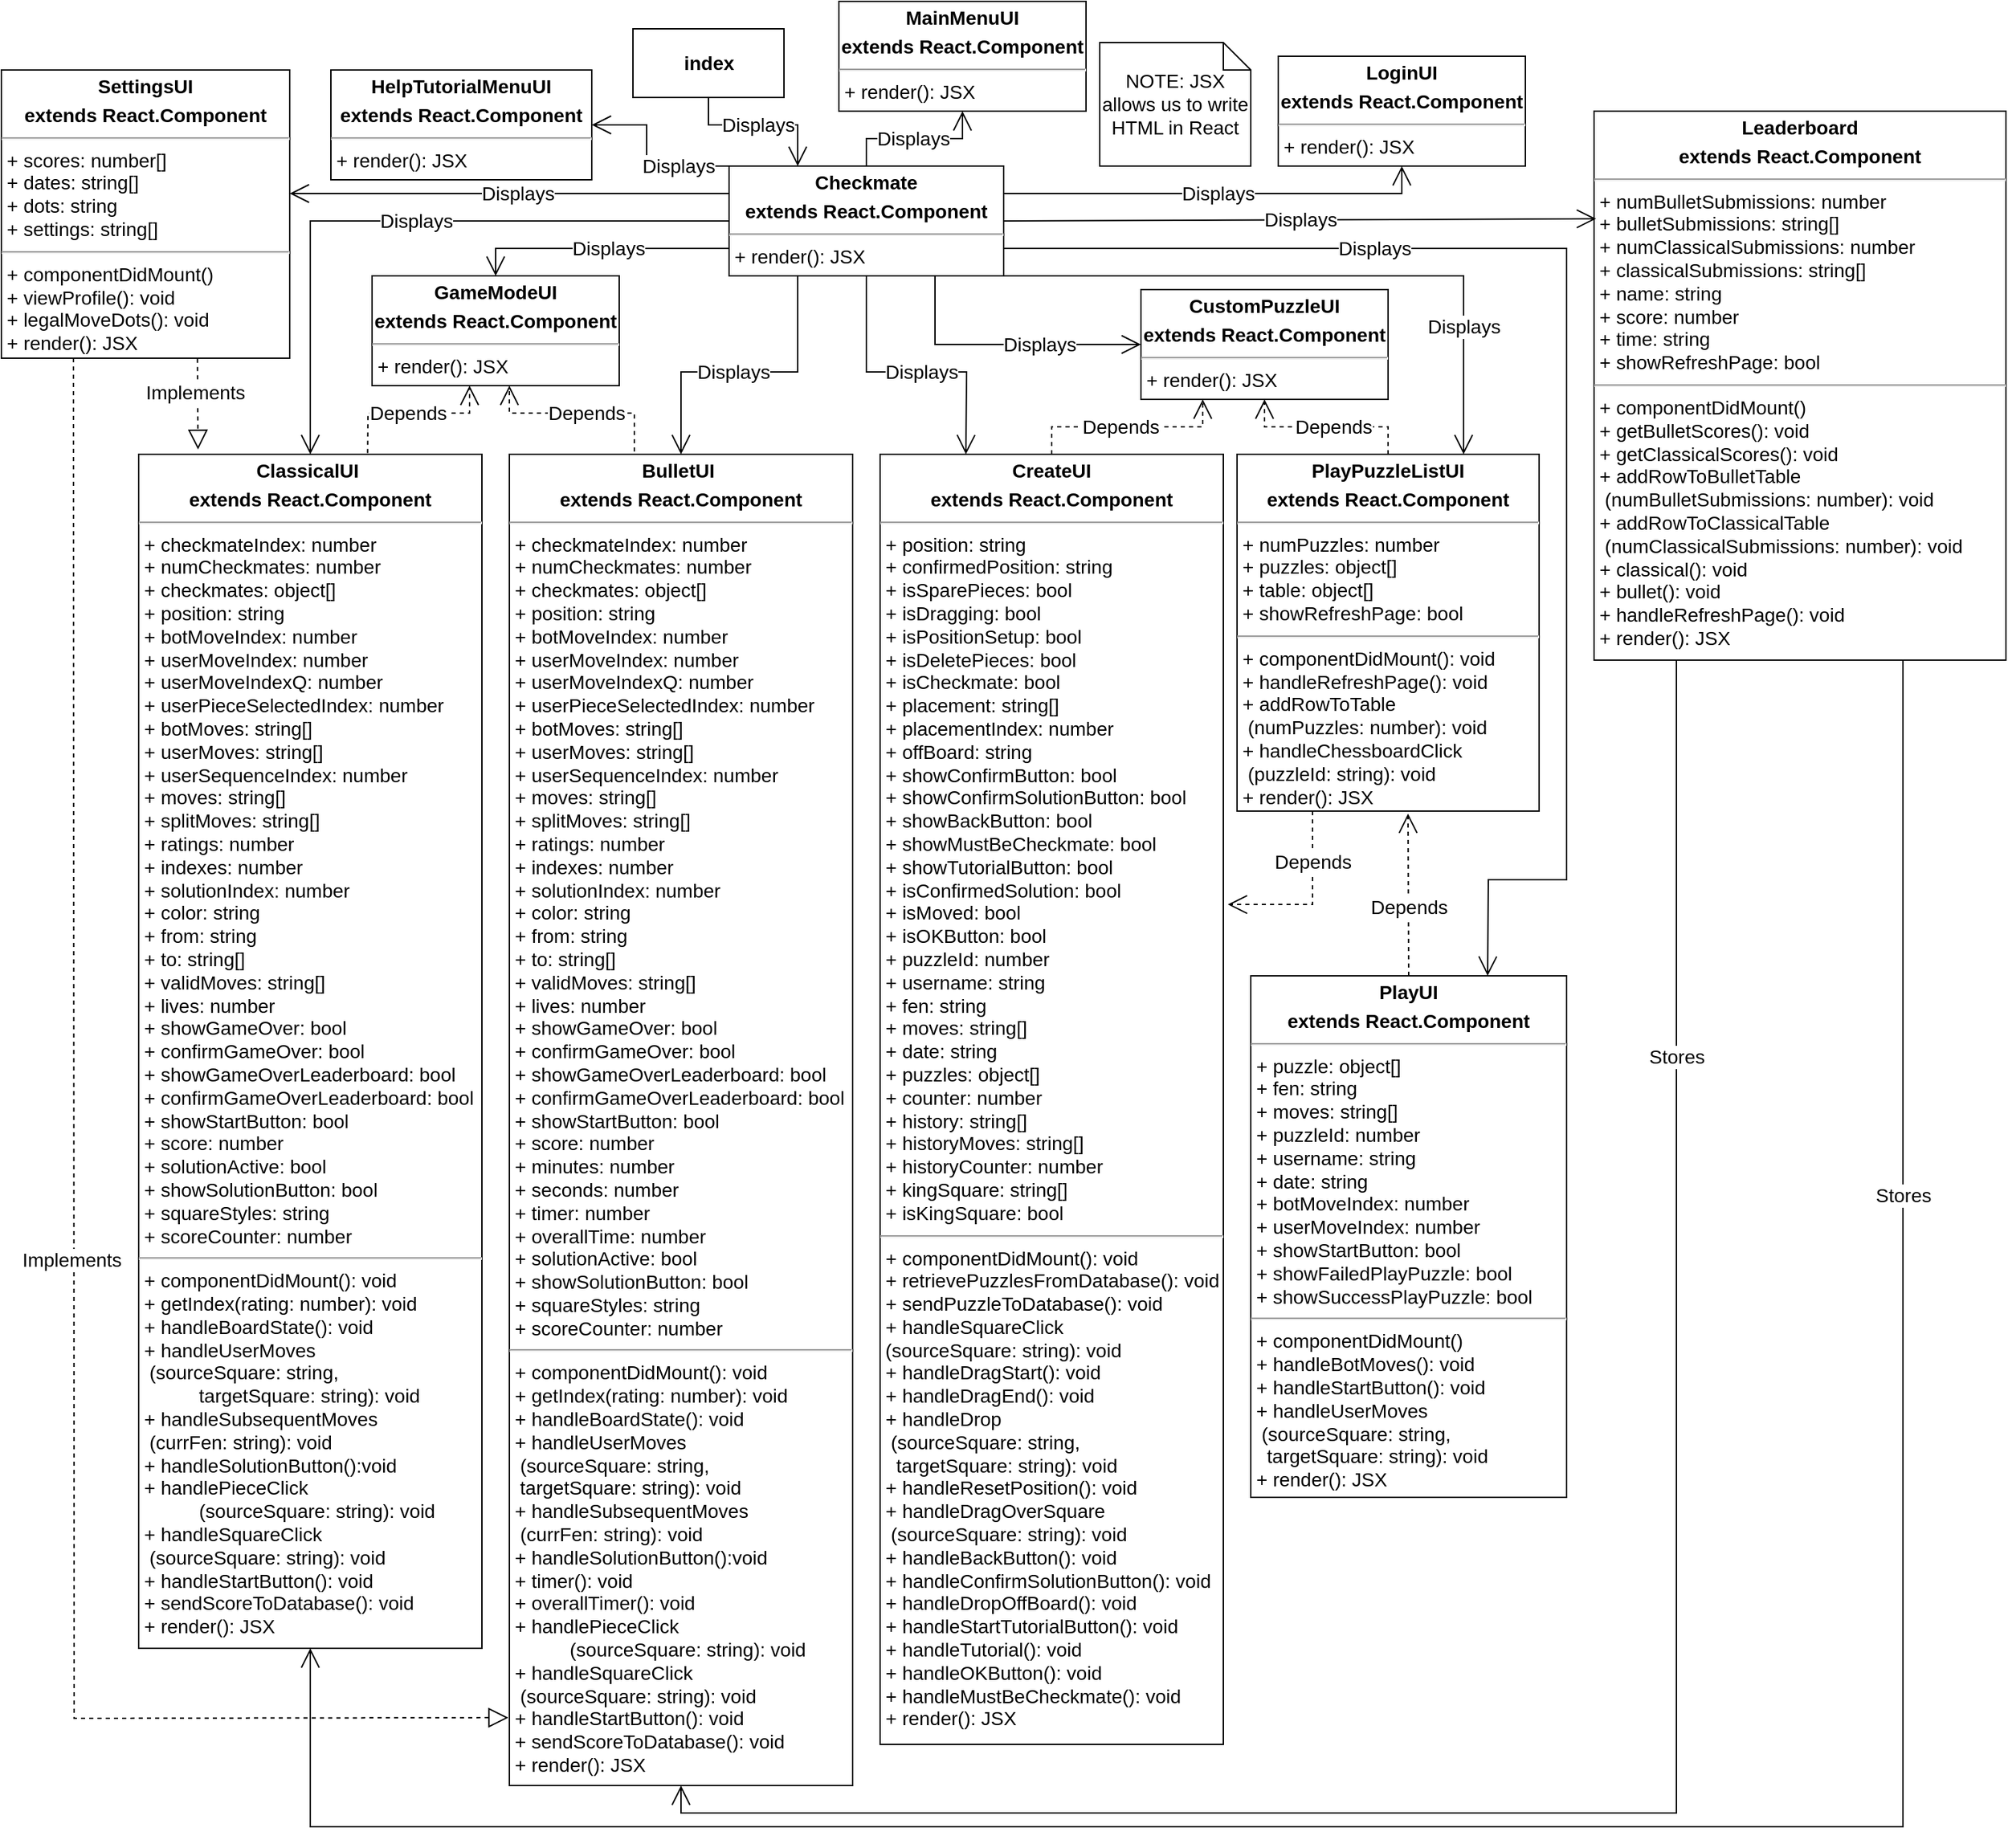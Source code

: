 <mxfile version="21.2.1" type="device">
  <diagram id="TwlPvriCnIXcmnlsODP2" name="Page-1">
    <mxGraphModel dx="1774" dy="903" grid="0" gridSize="10" guides="1" tooltips="1" connect="1" arrows="1" fold="1" page="1" pageScale="1" pageWidth="10000" pageHeight="10000" math="0" shadow="0">
      <root>
        <mxCell id="0" />
        <mxCell id="1" parent="0" />
        <mxCell id="JWryAIk7dfxH5tfOtyPe-1" value="&lt;p style=&quot;margin: 4px 0px 0px; text-align: center; font-size: 14px;&quot;&gt;&lt;b style=&quot;background-color: initial; border-color: var(--border-color); font-size: 14px;&quot;&gt;ClassicalUI&amp;nbsp;&lt;/b&gt;&lt;/p&gt;&lt;p style=&quot;margin: 4px 0px 0px; text-align: center; font-size: 14px;&quot;&gt;&lt;b style=&quot;background-color: initial; border-color: var(--border-color); font-size: 14px;&quot;&gt;extends React.Component&lt;/b&gt;&lt;br style=&quot;font-size: 14px;&quot;&gt;&lt;/p&gt;&lt;hr style=&quot;font-size: 14px;&quot;&gt;&lt;p style=&quot;margin: 0px 0px 0px 4px; font-size: 14px;&quot;&gt;+ checkmateIndex: number&lt;/p&gt;&lt;p style=&quot;margin: 0px 0px 0px 4px; font-size: 14px;&quot;&gt;+ numCheckmates: number&lt;/p&gt;&lt;p style=&quot;margin: 0px 0px 0px 4px; font-size: 14px;&quot;&gt;+ checkmates: object[]&lt;/p&gt;&lt;p style=&quot;margin: 0px 0px 0px 4px; font-size: 14px;&quot;&gt;+ position: string&lt;/p&gt;&lt;p style=&quot;margin: 0px 0px 0px 4px; font-size: 14px;&quot;&gt;+ botMoveIndex: number&lt;/p&gt;&lt;p style=&quot;margin: 0px 0px 0px 4px; font-size: 14px;&quot;&gt;+ userMoveIndex: number&lt;/p&gt;&lt;p style=&quot;margin: 0px 0px 0px 4px; font-size: 14px;&quot;&gt;+ userMoveIndexQ: number&lt;/p&gt;&lt;p style=&quot;margin: 0px 0px 0px 4px; font-size: 14px;&quot;&gt;+ userPieceSelectedIndex: number&lt;/p&gt;&lt;p style=&quot;margin: 0px 0px 0px 4px; font-size: 14px;&quot;&gt;+ botMoves: string[]&lt;/p&gt;&lt;p style=&quot;margin: 0px 0px 0px 4px; font-size: 14px;&quot;&gt;+ userMoves: string[]&lt;/p&gt;&lt;p style=&quot;margin: 0px 0px 0px 4px; font-size: 14px;&quot;&gt;+ userSequenceIndex: number&lt;/p&gt;&lt;p style=&quot;margin: 0px 0px 0px 4px; font-size: 14px;&quot;&gt;+ moves: string[]&lt;/p&gt;&lt;p style=&quot;margin: 0px 0px 0px 4px; font-size: 14px;&quot;&gt;+ splitMoves: string[]&lt;/p&gt;&lt;p style=&quot;margin: 0px 0px 0px 4px; font-size: 14px;&quot;&gt;+ ratings: number&lt;/p&gt;&lt;p style=&quot;margin: 0px 0px 0px 4px; font-size: 14px;&quot;&gt;+ indexes: number&lt;/p&gt;&lt;p style=&quot;margin: 0px 0px 0px 4px; font-size: 14px;&quot;&gt;+ solutionIndex: number&lt;/p&gt;&lt;p style=&quot;margin: 0px 0px 0px 4px; font-size: 14px;&quot;&gt;+ color: string&lt;/p&gt;&lt;p style=&quot;margin: 0px 0px 0px 4px; font-size: 14px;&quot;&gt;+ from: string&lt;/p&gt;&lt;p style=&quot;margin: 0px 0px 0px 4px; font-size: 14px;&quot;&gt;+ to: string[]&lt;/p&gt;&lt;p style=&quot;margin: 0px 0px 0px 4px; font-size: 14px;&quot;&gt;+ validMoves: string[]&lt;/p&gt;&lt;p style=&quot;margin: 0px 0px 0px 4px; font-size: 14px;&quot;&gt;+ lives: number&lt;/p&gt;&lt;p style=&quot;margin: 0px 0px 0px 4px; font-size: 14px;&quot;&gt;+ showGameOver: bool&lt;/p&gt;&lt;p style=&quot;margin: 0px 0px 0px 4px; font-size: 14px;&quot;&gt;+ confirmGameOver: bool&lt;/p&gt;&lt;p style=&quot;margin: 0px 0px 0px 4px; font-size: 14px;&quot;&gt;+ showGameOverLeaderboard: bool&lt;/p&gt;&lt;p style=&quot;margin: 0px 0px 0px 4px; font-size: 14px;&quot;&gt;+ confirmGameOverLeaderboard: bool&lt;/p&gt;&lt;p style=&quot;margin: 0px 0px 0px 4px; font-size: 14px;&quot;&gt;+ showStartButton: bool&lt;/p&gt;&lt;p style=&quot;margin: 0px 0px 0px 4px; font-size: 14px;&quot;&gt;&lt;span style=&quot;background-color: initial;&quot;&gt;+ score: number&lt;/span&gt;&lt;/p&gt;&lt;p style=&quot;margin: 0px 0px 0px 4px; font-size: 14px;&quot;&gt;+ solutionActive: bool&lt;/p&gt;&lt;p style=&quot;margin: 0px 0px 0px 4px; font-size: 14px;&quot;&gt;+ showSolutionButton: bool&lt;/p&gt;&lt;p style=&quot;margin: 0px 0px 0px 4px; font-size: 14px;&quot;&gt;&lt;span style=&quot;background-color: initial;&quot;&gt;+ squareStyles: string&lt;/span&gt;&lt;/p&gt;&lt;p style=&quot;margin: 0px 0px 0px 4px; font-size: 14px;&quot;&gt;+ scoreCounter: number&lt;/p&gt;&lt;hr style=&quot;font-size: 14px;&quot;&gt;&lt;p style=&quot;margin: 0px 0px 0px 4px; font-size: 14px;&quot;&gt;+ componentDidMount(): void&lt;/p&gt;&lt;p style=&quot;margin: 0px 0px 0px 4px; font-size: 14px;&quot;&gt;+ getIndex(rating: number): void&lt;/p&gt;&lt;p style=&quot;margin: 0px 0px 0px 4px; font-size: 14px;&quot;&gt;+ handleBoardState(): void&lt;/p&gt;&lt;p style=&quot;margin: 0px 0px 0px 4px; font-size: 14px;&quot;&gt;+&amp;nbsp;handleUserMoves&lt;/p&gt;&lt;p style=&quot;margin: 0px 0px 0px 4px; font-size: 14px;&quot;&gt;&lt;span style=&quot;background-color: initial; font-size: 14px;&quot;&gt;&lt;span style=&quot;white-space: pre;&quot;&gt; &lt;/span&gt;(sourceSquare: string,&lt;/span&gt;&lt;/p&gt;&lt;span style=&quot;font-size: 14px;&quot;&gt; &lt;/span&gt;&lt;span style=&quot;font-size: 14px;&quot;&gt; &lt;/span&gt;&lt;span style=&quot;font-size: 14px;&quot;&gt; &lt;/span&gt;&lt;blockquote style=&quot;margin: 0 0 0 40px; border: none; padding: 0px;&quot;&gt;&lt;span style=&quot;white-space: pre; font-size: 14px;&quot;&gt; &lt;/span&gt;targetSquare: string): void&lt;/blockquote&gt;&lt;p style=&quot;margin: 0px 0px 0px 4px; font-size: 14px;&quot;&gt;&lt;span style=&quot;background-color: initial; font-size: 14px;&quot;&gt;+ handleSubsequentMoves&lt;/span&gt;&lt;/p&gt;&lt;p style=&quot;margin: 0px 0px 0px 4px; font-size: 14px;&quot;&gt;&lt;span style=&quot;background-color: initial; font-size: 14px;&quot;&gt;&lt;span style=&quot;font-size: 14px;&quot;&gt; &lt;/span&gt;&lt;span style=&quot;font-size: 14px;&quot;&gt; &lt;/span&gt;&lt;span style=&quot;font-size: 14px;&quot;&gt; &lt;/span&gt;&lt;span style=&quot;white-space: pre; font-size: 14px;&quot;&gt; &lt;/span&gt;(currFen: string): void&lt;/span&gt;&lt;/p&gt;&lt;p style=&quot;margin: 0px 0px 0px 4px; font-size: 14px;&quot;&gt;&lt;span style=&quot;background-color: initial; font-size: 14px;&quot;&gt;+ handleSolutionButton():void&lt;/span&gt;&lt;/p&gt;&lt;p style=&quot;margin: 0px 0px 0px 4px; font-size: 14px;&quot;&gt;&lt;span style=&quot;background-color: initial; font-size: 14px;&quot;&gt;+ handlePieceClick&lt;/span&gt;&lt;/p&gt;&lt;blockquote style=&quot;margin: 0px 0px 0px 40px; border: none; padding: 0px; font-size: 14px;&quot;&gt;&lt;p style=&quot;margin: 0px 0px 0px 4px; font-size: 14px;&quot;&gt;&lt;span style=&quot;background-color: initial; font-size: 14px;&quot;&gt;(sourceSquare: string): void&lt;/span&gt;&lt;/p&gt;&lt;/blockquote&gt;&lt;p style=&quot;border-color: var(--border-color); margin: 0px 0px 0px 4px; font-size: 14px;&quot;&gt;+ handleSquareClick&lt;/p&gt;&lt;p style=&quot;border-color: var(--border-color); margin: 0px 0px 0px 4px; font-size: 14px;&quot;&gt;&lt;span style=&quot;border-color: var(--border-color); background-color: initial; font-size: 14px;&quot;&gt;&lt;span style=&quot;border-color: var(--border-color); font-size: 14px;&quot;&gt; &lt;/span&gt;&lt;span style=&quot;white-space: pre; font-size: 14px;&quot;&gt; &lt;/span&gt;(sourceSquare: string): void&lt;/span&gt;&lt;/p&gt;&lt;p style=&quot;border-color: var(--border-color); margin: 0px 0px 0px 4px; font-size: 14px;&quot;&gt;&lt;span style=&quot;border-color: var(--border-color); background-color: initial; font-size: 14px;&quot;&gt;+ handleStartButton(): void&lt;/span&gt;&lt;/p&gt;&lt;p style=&quot;border-color: var(--border-color); margin: 0px 0px 0px 4px; font-size: 14px;&quot;&gt;&lt;span style=&quot;border-color: var(--border-color); background-color: initial; font-size: 14px;&quot;&gt;+ sendScoreToDatabase(): void&lt;/span&gt;&lt;/p&gt;&lt;p style=&quot;margin: 0px 0px 0px 4px; font-size: 14px;&quot;&gt;+ render(): JSX&lt;/p&gt;" style="verticalAlign=top;align=left;overflow=fill;fontSize=14;fontFamily=Helvetica;html=1;rounded=0;" parent="1" vertex="1">
          <mxGeometry x="1690" y="610" width="250" height="870" as="geometry" />
        </mxCell>
        <mxCell id="JWryAIk7dfxH5tfOtyPe-3" value="&lt;p style=&quot;margin: 4px 0px 0px; text-align: center; font-size: 14px;&quot;&gt;&lt;b style=&quot;background-color: initial; border-color: var(--border-color); font-size: 14px;&quot;&gt;BulletUI&amp;nbsp;&lt;/b&gt;&lt;/p&gt;&lt;p style=&quot;margin: 4px 0px 0px; text-align: center; font-size: 14px;&quot;&gt;&lt;b style=&quot;background-color: initial; border-color: var(--border-color); font-size: 14px;&quot;&gt;extends React.Component&lt;/b&gt;&lt;br style=&quot;font-size: 14px;&quot;&gt;&lt;/p&gt;&lt;hr style=&quot;font-size: 14px;&quot;&gt;&lt;p style=&quot;margin: 0px 0px 0px 4px; font-size: 14px;&quot;&gt;+ checkmateIndex: number&lt;/p&gt;&lt;p style=&quot;margin: 0px 0px 0px 4px; font-size: 14px;&quot;&gt;+ numCheckmates: number&lt;/p&gt;&lt;p style=&quot;margin: 0px 0px 0px 4px; font-size: 14px;&quot;&gt;+ checkmates: object[]&lt;/p&gt;&lt;p style=&quot;margin: 0px 0px 0px 4px; font-size: 14px;&quot;&gt;+ position: string&lt;/p&gt;&lt;p style=&quot;margin: 0px 0px 0px 4px; font-size: 14px;&quot;&gt;+ botMoveIndex: number&lt;/p&gt;&lt;p style=&quot;margin: 0px 0px 0px 4px; font-size: 14px;&quot;&gt;+ userMoveIndex: number&lt;/p&gt;&lt;p style=&quot;margin: 0px 0px 0px 4px; font-size: 14px;&quot;&gt;+ userMoveIndexQ: number&lt;/p&gt;&lt;p style=&quot;margin: 0px 0px 0px 4px; font-size: 14px;&quot;&gt;+ userPieceSelectedIndex: number&lt;/p&gt;&lt;p style=&quot;margin: 0px 0px 0px 4px; font-size: 14px;&quot;&gt;+ botMoves: string[]&lt;/p&gt;&lt;p style=&quot;margin: 0px 0px 0px 4px; font-size: 14px;&quot;&gt;+ userMoves: string[]&lt;/p&gt;&lt;p style=&quot;margin: 0px 0px 0px 4px; font-size: 14px;&quot;&gt;+ userSequenceIndex: number&lt;/p&gt;&lt;p style=&quot;margin: 0px 0px 0px 4px; font-size: 14px;&quot;&gt;+ moves: string[]&lt;/p&gt;&lt;p style=&quot;margin: 0px 0px 0px 4px; font-size: 14px;&quot;&gt;+ splitMoves: string[]&lt;/p&gt;&lt;p style=&quot;margin: 0px 0px 0px 4px; font-size: 14px;&quot;&gt;+ ratings: number&lt;/p&gt;&lt;p style=&quot;margin: 0px 0px 0px 4px; font-size: 14px;&quot;&gt;+ indexes: number&lt;/p&gt;&lt;p style=&quot;margin: 0px 0px 0px 4px; font-size: 14px;&quot;&gt;&lt;span style=&quot;background-color: initial;&quot;&gt;+ solutionIndex: number&lt;/span&gt;&lt;/p&gt;&lt;p style=&quot;margin: 0px 0px 0px 4px; font-size: 14px;&quot;&gt;+ color: string&lt;/p&gt;&lt;p style=&quot;margin: 0px 0px 0px 4px; font-size: 14px;&quot;&gt;+ from: string&lt;/p&gt;&lt;p style=&quot;margin: 0px 0px 0px 4px; font-size: 14px;&quot;&gt;+ to: string[]&lt;/p&gt;&lt;p style=&quot;margin: 0px 0px 0px 4px; font-size: 14px;&quot;&gt;+ validMoves: string[]&lt;/p&gt;&lt;p style=&quot;margin: 0px 0px 0px 4px; font-size: 14px;&quot;&gt;+ lives: number&lt;/p&gt;&lt;p style=&quot;margin: 0px 0px 0px 4px; font-size: 14px;&quot;&gt;+ showGameOver: bool&lt;/p&gt;&lt;p style=&quot;margin: 0px 0px 0px 4px; font-size: 14px;&quot;&gt;+ confirmGameOver: bool&lt;/p&gt;&lt;p style=&quot;margin: 0px 0px 0px 4px; font-size: 14px;&quot;&gt;+ showGameOverLeaderboard: bool&lt;/p&gt;&lt;p style=&quot;margin: 0px 0px 0px 4px; font-size: 14px;&quot;&gt;+ confirmGameOverLeaderboard: bool&lt;/p&gt;&lt;p style=&quot;margin: 0px 0px 0px 4px; font-size: 14px;&quot;&gt;+ showStartButton: bool&lt;/p&gt;&lt;p style=&quot;margin: 0px 0px 0px 4px; font-size: 14px;&quot;&gt;+ score: number&lt;/p&gt;&lt;p style=&quot;margin: 0px 0px 0px 4px; font-size: 14px;&quot;&gt;+ minutes: number&lt;/p&gt;&lt;p style=&quot;margin: 0px 0px 0px 4px; font-size: 14px;&quot;&gt;+ seconds: number&lt;/p&gt;&lt;p style=&quot;margin: 0px 0px 0px 4px; font-size: 14px;&quot;&gt;+ timer: number&lt;/p&gt;&lt;p style=&quot;margin: 0px 0px 0px 4px; font-size: 14px;&quot;&gt;+ overallTime: number&lt;/p&gt;&lt;p style=&quot;margin: 0px 0px 0px 4px; font-size: 14px;&quot;&gt;+ solutionActive: bool&lt;/p&gt;&lt;p style=&quot;margin: 0px 0px 0px 4px; font-size: 14px;&quot;&gt;+ showSolutionButton: bool&lt;/p&gt;&lt;p style=&quot;margin: 0px 0px 0px 4px; font-size: 14px;&quot;&gt;+ squareStyles: string&lt;/p&gt;&lt;p style=&quot;margin: 0px 0px 0px 4px; font-size: 14px;&quot;&gt;+ scoreCounter: number&lt;/p&gt;&lt;hr style=&quot;font-size: 14px;&quot;&gt;&lt;p style=&quot;margin: 0px 0px 0px 4px; font-size: 14px;&quot;&gt;+ componentDidMount(): void&lt;/p&gt;&lt;p style=&quot;margin: 0px 0px 0px 4px; font-size: 14px;&quot;&gt;+ getIndex(rating: number): void&lt;/p&gt;&lt;p style=&quot;margin: 0px 0px 0px 4px; font-size: 14px;&quot;&gt;+ handleBoardState(): void&lt;/p&gt;&lt;p style=&quot;margin: 0px 0px 0px 4px; font-size: 14px;&quot;&gt;+&amp;nbsp;handleUserMoves&lt;/p&gt;&lt;p style=&quot;margin: 0px 0px 0px 4px; font-size: 14px;&quot;&gt;&lt;span style=&quot;background-color: initial; font-size: 14px;&quot;&gt;&lt;span style=&quot;white-space: pre;&quot;&gt; &lt;/span&gt;(sourceSquare: string,&lt;/span&gt;&lt;/p&gt;&lt;span style=&quot;font-size: 14px;&quot;&gt; &lt;/span&gt;&lt;span style=&quot;font-size: 14px;&quot;&gt; &lt;/span&gt;&lt;span style=&quot;font-size: 14px;&quot;&gt; &lt;/span&gt;&lt;span style=&quot;white-space: pre; font-size: 14px;&quot;&gt; &lt;span style=&quot;white-space: pre;&quot;&gt; &lt;/span&gt;&lt;/span&gt;targetSquare: string): void&lt;p style=&quot;margin: 0px 0px 0px 4px; font-size: 14px;&quot;&gt;&lt;span style=&quot;background-color: initial; font-size: 14px;&quot;&gt;+ handleSubsequentMoves&lt;/span&gt;&lt;/p&gt;&lt;p style=&quot;margin: 0px 0px 0px 4px; font-size: 14px;&quot;&gt;&lt;span style=&quot;background-color: initial; font-size: 14px;&quot;&gt;&lt;span style=&quot;font-size: 14px;&quot;&gt; &lt;/span&gt;&lt;span style=&quot;font-size: 14px;&quot;&gt; &lt;/span&gt;&lt;span style=&quot;font-size: 14px;&quot;&gt; &lt;/span&gt;&lt;span style=&quot;white-space: pre; font-size: 14px;&quot;&gt; &lt;/span&gt;(currFen: string): void&lt;/span&gt;&lt;/p&gt;&lt;p style=&quot;margin: 0px 0px 0px 4px; font-size: 14px;&quot;&gt;&lt;span style=&quot;background-color: initial; font-size: 14px;&quot;&gt;+ handleSolutionButton():void&lt;/span&gt;&lt;/p&gt;&lt;p style=&quot;margin: 0px 0px 0px 4px; font-size: 14px;&quot;&gt;&lt;span style=&quot;background-color: initial; font-size: 14px;&quot;&gt;+ timer(): void&lt;/span&gt;&lt;/p&gt;&lt;p style=&quot;margin: 0px 0px 0px 4px; font-size: 14px;&quot;&gt;+ overallTimer(): void&lt;/p&gt;&lt;p style=&quot;margin: 0px 0px 0px 4px; font-size: 14px;&quot;&gt;&lt;span style=&quot;background-color: initial; font-size: 14px;&quot;&gt;+ handlePieceClick&lt;/span&gt;&lt;/p&gt;&lt;blockquote style=&quot;margin: 0px 0px 0px 40px; border: none; padding: 0px; font-size: 14px;&quot;&gt;&lt;p style=&quot;margin: 0px 0px 0px 4px; font-size: 14px;&quot;&gt;&lt;span style=&quot;background-color: initial; font-size: 14px;&quot;&gt;(sourceSquare: string): void&lt;/span&gt;&lt;/p&gt;&lt;/blockquote&gt;&lt;p style=&quot;border-color: var(--border-color); margin: 0px 0px 0px 4px; font-size: 14px;&quot;&gt;+ handleSquareClick&lt;/p&gt;&lt;p style=&quot;border-color: var(--border-color); margin: 0px 0px 0px 4px; font-size: 14px;&quot;&gt;&lt;span style=&quot;border-color: var(--border-color); background-color: initial; font-size: 14px;&quot;&gt;&lt;span style=&quot;border-color: var(--border-color); font-size: 14px;&quot;&gt; &lt;/span&gt;&lt;span style=&quot;white-space: pre; font-size: 14px;&quot;&gt; &lt;/span&gt;(sourceSquare: string): void&lt;/span&gt;&lt;/p&gt;&lt;p style=&quot;border-color: var(--border-color); margin: 0px 0px 0px 4px; font-size: 14px;&quot;&gt;&lt;span style=&quot;border-color: var(--border-color); background-color: initial; font-size: 14px;&quot;&gt;+ handleStartButton(): void&lt;/span&gt;&lt;/p&gt;&lt;p style=&quot;border-color: var(--border-color); margin: 0px 0px 0px 4px; font-size: 14px;&quot;&gt;&lt;span style=&quot;border-color: var(--border-color); background-color: initial; font-size: 14px;&quot;&gt;+ sendScoreToDatabase(): void&lt;/span&gt;&lt;/p&gt;&lt;p style=&quot;margin: 0px 0px 0px 4px; font-size: 14px;&quot;&gt;+ render(): JSX&lt;/p&gt;" style="verticalAlign=top;align=left;overflow=fill;fontSize=14;fontFamily=Helvetica;html=1;rounded=0;" parent="1" vertex="1">
          <mxGeometry x="1960" y="610" width="250" height="970" as="geometry" />
        </mxCell>
        <mxCell id="JWryAIk7dfxH5tfOtyPe-4" value="&lt;p style=&quot;margin: 4px 0px 0px; text-align: center; font-size: 14px;&quot;&gt;&lt;b style=&quot;font-size: 14px;&quot;&gt;CreateUI&lt;/b&gt;&lt;/p&gt;&lt;p style=&quot;margin: 4px 0px 0px; text-align: center; font-size: 14px;&quot;&gt;&lt;b style=&quot;border-color: var(--border-color); font-size: 14px;&quot;&gt;extends React.Component&lt;/b&gt;&lt;b style=&quot;font-size: 14px;&quot;&gt;&lt;br style=&quot;font-size: 14px;&quot;&gt;&lt;/b&gt;&lt;/p&gt;&lt;hr style=&quot;font-size: 14px;&quot;&gt;&lt;p style=&quot;margin: 0px 0px 0px 4px; font-size: 14px;&quot;&gt;+ position: string&lt;/p&gt;&lt;p style=&quot;margin: 0px 0px 0px 4px; font-size: 14px;&quot;&gt;+ confirmedPosition: string&lt;/p&gt;&lt;p style=&quot;margin: 0px 0px 0px 4px; font-size: 14px;&quot;&gt;+ isSparePieces: bool&lt;/p&gt;&lt;p style=&quot;margin: 0px 0px 0px 4px; font-size: 14px;&quot;&gt;+ isDragging: bool&lt;/p&gt;&lt;p style=&quot;margin: 0px 0px 0px 4px; font-size: 14px;&quot;&gt;+ isPositionSetup: bool&lt;/p&gt;&lt;p style=&quot;margin: 0px 0px 0px 4px; font-size: 14px;&quot;&gt;+ isDeletePieces: bool&lt;/p&gt;&lt;p style=&quot;margin: 0px 0px 0px 4px; font-size: 14px;&quot;&gt;+ isCheckmate: bool&lt;/p&gt;&lt;p style=&quot;margin: 0px 0px 0px 4px; font-size: 14px;&quot;&gt;+ placement: string[]&lt;/p&gt;&lt;p style=&quot;margin: 0px 0px 0px 4px; font-size: 14px;&quot;&gt;+ placementIndex: number&lt;/p&gt;&lt;p style=&quot;margin: 0px 0px 0px 4px; font-size: 14px;&quot;&gt;+ offBoard: string&lt;/p&gt;&lt;p style=&quot;margin: 0px 0px 0px 4px; font-size: 14px;&quot;&gt;+ showConfirmButton: bool&lt;/p&gt;&lt;p style=&quot;margin: 0px 0px 0px 4px; font-size: 14px;&quot;&gt;+ showConfirmSolutionButton: bool&lt;/p&gt;&lt;p style=&quot;margin: 0px 0px 0px 4px; font-size: 14px;&quot;&gt;+ showBackButton: bool&lt;/p&gt;&lt;p style=&quot;margin: 0px 0px 0px 4px; font-size: 14px;&quot;&gt;+ showMustBeCheckmate: bool&lt;/p&gt;&lt;p style=&quot;margin: 0px 0px 0px 4px; font-size: 14px;&quot;&gt;+ showTutorialButton: bool&lt;/p&gt;&lt;p style=&quot;margin: 0px 0px 0px 4px; font-size: 14px;&quot;&gt;+ isConfirmedSolution: bool&lt;/p&gt;&lt;p style=&quot;margin: 0px 0px 0px 4px; font-size: 14px;&quot;&gt;+ isMoved: bool&lt;/p&gt;&lt;p style=&quot;margin: 0px 0px 0px 4px; font-size: 14px;&quot;&gt;+ isOKButton: bool&lt;/p&gt;&lt;p style=&quot;margin: 0px 0px 0px 4px; font-size: 14px;&quot;&gt;+ puzzleId: number&lt;/p&gt;&lt;p style=&quot;margin: 0px 0px 0px 4px; font-size: 14px;&quot;&gt;+ username: string&lt;/p&gt;&lt;p style=&quot;margin: 0px 0px 0px 4px; font-size: 14px;&quot;&gt;+ fen: string&lt;/p&gt;&lt;p style=&quot;margin: 0px 0px 0px 4px; font-size: 14px;&quot;&gt;+ moves: string[]&lt;/p&gt;&lt;p style=&quot;margin: 0px 0px 0px 4px; font-size: 14px;&quot;&gt;+ date: string&lt;/p&gt;&lt;p style=&quot;margin: 0px 0px 0px 4px; font-size: 14px;&quot;&gt;+ puzzles: object[]&lt;/p&gt;&lt;p style=&quot;margin: 0px 0px 0px 4px; font-size: 14px;&quot;&gt;+ counter: number&lt;/p&gt;&lt;p style=&quot;margin: 0px 0px 0px 4px; font-size: 14px;&quot;&gt;+ history: string[]&lt;/p&gt;&lt;p style=&quot;margin: 0px 0px 0px 4px; font-size: 14px;&quot;&gt;+ historyMoves: string[]&lt;/p&gt;&lt;p style=&quot;margin: 0px 0px 0px 4px; font-size: 14px;&quot;&gt;+ historyCounter: number&lt;/p&gt;&lt;p style=&quot;margin: 0px 0px 0px 4px; font-size: 14px;&quot;&gt;+ kingSquare: string[]&lt;/p&gt;&lt;p style=&quot;margin: 0px 0px 0px 4px; font-size: 14px;&quot;&gt;+ isKingSquare: bool&lt;/p&gt;&lt;hr style=&quot;font-size: 14px;&quot;&gt;&lt;p style=&quot;margin: 0px 0px 0px 4px; font-size: 14px;&quot;&gt;+ componentDidMount(): void&lt;/p&gt;&lt;p style=&quot;margin: 0px 0px 0px 4px; font-size: 14px;&quot;&gt;+ retrievePuzzlesFromDatabase(): void&lt;/p&gt;&lt;p style=&quot;border-color: var(--border-color); margin: 0px 0px 0px 4px; font-size: 14px;&quot;&gt;+&amp;nbsp;sendPuzzleToDatabase&lt;span style=&quot;background-color: initial; font-size: 14px;&quot;&gt;(): void&lt;/span&gt;&lt;/p&gt;&lt;p style=&quot;border-color: var(--border-color); margin: 0px 0px 0px 4px; font-size: 14px;&quot;&gt;+&amp;nbsp;handleSquareClick&lt;/p&gt;&lt;span style=&quot;white-space: pre; font-size: 14px;&quot;&gt; &lt;/span&gt;(sourceSquare: string&lt;span style=&quot;background-color: initial; font-size: 14px;&quot;&gt;): void&lt;/span&gt;&lt;br style=&quot;font-size: 14px;&quot;&gt;&lt;p style=&quot;border-color: var(--border-color); margin: 0px 0px 0px 4px; font-size: 14px;&quot;&gt;+&amp;nbsp;handleDragStart&lt;span style=&quot;background-color: initial; font-size: 14px;&quot;&gt;(): void&lt;/span&gt;&lt;/p&gt;&lt;p style=&quot;border-color: var(--border-color); margin: 0px 0px 0px 4px; font-size: 14px;&quot;&gt;+&amp;nbsp;handleDragEnd&lt;span style=&quot;background-color: initial; font-size: 14px;&quot;&gt;(): void&lt;/span&gt;&lt;/p&gt;&lt;p style=&quot;border-color: var(--border-color); margin: 0px 0px 0px 4px; font-size: 14px;&quot;&gt;+&amp;nbsp;handleDrop&lt;/p&gt;&lt;p style=&quot;border-color: var(--border-color); margin: 0px 0px 0px 4px; font-size: 14px;&quot;&gt;&lt;span style=&quot;background-color: initial; font-size: 14px;&quot;&gt;&lt;span style=&quot;font-size: 14px;&quot;&gt; &lt;/span&gt;&lt;span style=&quot;white-space: pre; font-size: 14px;&quot;&gt; &lt;/span&gt;(sourceSquare: string,&amp;nbsp;&lt;/span&gt;&lt;/p&gt;&lt;p style=&quot;border-color: var(--border-color); margin: 0px 0px 0px 4px; font-size: 14px;&quot;&gt;&lt;span style=&quot;background-color: initial; font-size: 14px;&quot;&gt;&lt;span style=&quot;font-size: 14px;&quot;&gt; &lt;/span&gt;&lt;span style=&quot;font-size: 14px;&quot;&gt; &lt;/span&gt;&lt;span style=&quot;white-space: pre; font-size: 14px;&quot;&gt; &lt;/span&gt;&lt;span style=&quot;white-space: pre; font-size: 14px;&quot;&gt; &lt;/span&gt;targetSquare: string): void&lt;/span&gt;&lt;/p&gt;&lt;p style=&quot;border-color: var(--border-color); margin: 0px 0px 0px 4px; font-size: 14px;&quot;&gt;+&amp;nbsp;handleResetPosition&lt;span style=&quot;background-color: initial; font-size: 14px;&quot;&gt;(): void&lt;/span&gt;&lt;/p&gt;&lt;p style=&quot;border-color: var(--border-color); margin: 0px 0px 0px 4px; font-size: 14px;&quot;&gt;+&amp;nbsp;handleDragOverSquare&lt;/p&gt;&lt;p style=&quot;border-color: var(--border-color); margin: 0px 0px 0px 4px; font-size: 14px;&quot;&gt;&lt;span style=&quot;background-color: initial; font-size: 14px;&quot;&gt;&lt;span style=&quot;font-size: 14px;&quot;&gt; &lt;/span&gt;&lt;span style=&quot;white-space: pre; font-size: 14px;&quot;&gt; &lt;/span&gt;(sourceSquare: string): void&lt;/span&gt;&lt;/p&gt;&lt;p style=&quot;border-color: var(--border-color); margin: 0px 0px 0px 4px; font-size: 14px;&quot;&gt;+&amp;nbsp;handleBackButton&lt;span style=&quot;background-color: initial; font-size: 14px;&quot;&gt;(): void&lt;/span&gt;&lt;/p&gt;&lt;p style=&quot;border-color: var(--border-color); margin: 0px 0px 0px 4px; font-size: 14px;&quot;&gt;+&amp;nbsp;handleConfirmSolutionButton&lt;span style=&quot;background-color: initial; font-size: 14px;&quot;&gt;(): void&lt;/span&gt;&lt;/p&gt;&lt;p style=&quot;border-color: var(--border-color); margin: 0px 0px 0px 4px; font-size: 14px;&quot;&gt;+&amp;nbsp;handleDropOffBoard&lt;span style=&quot;background-color: initial; font-size: 14px;&quot;&gt;(): void&lt;/span&gt;&lt;/p&gt;&lt;p style=&quot;border-color: var(--border-color); margin: 0px 0px 0px 4px; font-size: 14px;&quot;&gt;+&amp;nbsp;handleStartTutorialButton&lt;span style=&quot;background-color: initial; font-size: 14px;&quot;&gt;(): void&lt;/span&gt;&lt;/p&gt;&lt;p style=&quot;border-color: var(--border-color); margin: 0px 0px 0px 4px; font-size: 14px;&quot;&gt;+&amp;nbsp;handleTutorial&lt;span style=&quot;background-color: initial; font-size: 14px;&quot;&gt;(): void&lt;/span&gt;&lt;/p&gt;&lt;p style=&quot;border-color: var(--border-color); margin: 0px 0px 0px 4px; font-size: 14px;&quot;&gt;+&amp;nbsp;handleOKButton&lt;span style=&quot;background-color: initial; font-size: 14px;&quot;&gt;(): void&lt;/span&gt;&lt;/p&gt;&lt;p style=&quot;margin: 0px 0px 0px 4px; font-size: 14px;&quot;&gt;+&amp;nbsp;handleMustBeCheckmate&lt;span style=&quot;background-color: initial; font-size: 14px;&quot;&gt;(): void&lt;/span&gt;&lt;/p&gt;&lt;p style=&quot;margin: 0px 0px 0px 4px; font-size: 14px;&quot;&gt;+ render(): JSX&lt;/p&gt;" style="verticalAlign=top;align=left;overflow=fill;fontSize=14;fontFamily=Helvetica;html=1;rounded=0;" parent="1" vertex="1">
          <mxGeometry x="2230" y="610" width="250" height="940" as="geometry" />
        </mxCell>
        <mxCell id="JWryAIk7dfxH5tfOtyPe-5" value="&lt;p style=&quot;margin: 4px 0px 0px; text-align: center; font-size: 14px;&quot;&gt;&lt;b style=&quot;background-color: initial; font-size: 14px;&quot;&gt;PlayUI&lt;/b&gt;&lt;/p&gt;&lt;p style=&quot;margin: 4px 0px 0px; text-align: center; font-size: 14px;&quot;&gt;&lt;b style=&quot;background-color: initial; font-size: 14px;&quot;&gt;extends React.Component&lt;/b&gt;&lt;br style=&quot;font-size: 14px;&quot;&gt;&lt;/p&gt;&lt;hr style=&quot;font-size: 14px;&quot;&gt;&lt;p style=&quot;margin: 0px 0px 0px 4px; font-size: 14px;&quot;&gt;+ puzzle: object[]&lt;/p&gt;&lt;p style=&quot;margin: 0px 0px 0px 4px; font-size: 14px;&quot;&gt;+ fen: string&lt;/p&gt;&lt;p style=&quot;margin: 0px 0px 0px 4px; font-size: 14px;&quot;&gt;+ moves: string[]&lt;/p&gt;&lt;p style=&quot;margin: 0px 0px 0px 4px; font-size: 14px;&quot;&gt;+ puzzleId: number&lt;/p&gt;&lt;p style=&quot;margin: 0px 0px 0px 4px; font-size: 14px;&quot;&gt;+ username: string&lt;/p&gt;&lt;p style=&quot;margin: 0px 0px 0px 4px; font-size: 14px;&quot;&gt;+ date: string&lt;/p&gt;&lt;p style=&quot;margin: 0px 0px 0px 4px; font-size: 14px;&quot;&gt;+ botMoveIndex: number&lt;/p&gt;&lt;p style=&quot;margin: 0px 0px 0px 4px; font-size: 14px;&quot;&gt;+ userMoveIndex: number&lt;/p&gt;&lt;p style=&quot;margin: 0px 0px 0px 4px; font-size: 14px;&quot;&gt;+ showStartButton: bool&lt;/p&gt;&lt;p style=&quot;margin: 0px 0px 0px 4px; font-size: 14px;&quot;&gt;+ showFailedPlayPuzzle: bool&lt;/p&gt;&lt;p style=&quot;margin: 0px 0px 0px 4px; font-size: 14px;&quot;&gt;+ showSuccessPlayPuzzle: bool&lt;/p&gt;&lt;hr style=&quot;font-size: 14px;&quot;&gt;&lt;p style=&quot;margin: 0px 0px 0px 4px; font-size: 14px;&quot;&gt;&lt;span style=&quot;background-color: initial; font-size: 14px;&quot;&gt;+ componentDidMount()&lt;/span&gt;&lt;/p&gt;&lt;p style=&quot;margin: 0px 0px 0px 4px; font-size: 14px;&quot;&gt;&lt;span style=&quot;background-color: initial; font-size: 14px;&quot;&gt;+ handleBotMoves(): void&lt;/span&gt;&lt;br style=&quot;font-size: 14px;&quot;&gt;&lt;/p&gt;&lt;p style=&quot;margin: 0px 0px 0px 4px; font-size: 14px;&quot;&gt;+&amp;nbsp;handleStartButton&lt;span style=&quot;background-color: initial; font-size: 14px;&quot;&gt;(): void&lt;/span&gt;&lt;/p&gt;&lt;p style=&quot;margin: 0px 0px 0px 4px; font-size: 14px;&quot;&gt;+&amp;nbsp;handleUserMoves&lt;/p&gt;&lt;p style=&quot;margin: 0px 0px 0px 4px; font-size: 14px;&quot;&gt;&lt;span style=&quot;background-color: initial; font-size: 14px;&quot;&gt;&lt;span style=&quot;white-space: pre; font-size: 14px;&quot;&gt; &lt;/span&gt;(sourceSquare: string,&amp;nbsp;&lt;/span&gt;&lt;/p&gt;&lt;p style=&quot;margin: 0px 0px 0px 4px; font-size: 14px;&quot;&gt;&lt;span style=&quot;background-color: initial; font-size: 14px;&quot;&gt;&lt;span style=&quot;white-space: pre; font-size: 14px;&quot;&gt; &lt;/span&gt;&lt;span style=&quot;white-space: pre; font-size: 14px;&quot;&gt; &lt;/span&gt;targetSquare: string): void&lt;/span&gt;&lt;/p&gt;&lt;p style=&quot;margin: 0px 0px 0px 4px; font-size: 14px;&quot;&gt;&lt;span style=&quot;background-color: initial; font-size: 14px;&quot;&gt;+ render(): JSX&lt;/span&gt;&lt;br style=&quot;font-size: 14px;&quot;&gt;&lt;/p&gt;" style="verticalAlign=top;align=left;overflow=fill;fontSize=14;fontFamily=Helvetica;html=1;rounded=0;" parent="1" vertex="1">
          <mxGeometry x="2500" y="990" width="230" height="380" as="geometry" />
        </mxCell>
        <mxCell id="JWryAIk7dfxH5tfOtyPe-7" value="&lt;p style=&quot;margin: 4px 0px 0px; text-align: center; font-size: 14px;&quot;&gt;&lt;b style=&quot;font-size: 14px;&quot;&gt;CustomPuzzleUI&lt;/b&gt;&lt;/p&gt;&lt;p style=&quot;margin: 4px 0px 0px; text-align: center; font-size: 14px;&quot;&gt;&lt;b style=&quot;border-color: var(--border-color); font-size: 14px;&quot;&gt;extends React.Component&lt;/b&gt;&lt;b style=&quot;font-size: 14px;&quot;&gt;&lt;br style=&quot;font-size: 14px;&quot;&gt;&lt;/b&gt;&lt;/p&gt;&lt;hr style=&quot;font-size: 14px;&quot;&gt;&lt;p style=&quot;margin: 0px 0px 0px 4px; font-size: 14px;&quot;&gt;+ render(): JSX&lt;br style=&quot;font-size: 14px;&quot;&gt;&lt;/p&gt;" style="verticalAlign=top;align=left;overflow=fill;fontSize=14;fontFamily=Helvetica;html=1;rounded=0;" parent="1" vertex="1">
          <mxGeometry x="2420" y="490" width="180" height="80" as="geometry" />
        </mxCell>
        <mxCell id="JWryAIk7dfxH5tfOtyPe-10" value="&lt;p style=&quot;margin: 4px 0px 0px; text-align: center; font-size: 14px;&quot;&gt;&lt;b style=&quot;background-color: initial; border-color: var(--border-color); font-size: 14px;&quot;&gt;GameModeUI&lt;/b&gt;&lt;/p&gt;&lt;p style=&quot;margin: 4px 0px 0px; text-align: center; font-size: 14px;&quot;&gt;&lt;b style=&quot;background-color: initial; border-color: var(--border-color); font-size: 14px;&quot;&gt;extends React.Component&lt;/b&gt;&lt;br style=&quot;font-size: 14px;&quot;&gt;&lt;/p&gt;&lt;hr style=&quot;font-size: 14px;&quot;&gt;&lt;p style=&quot;margin: 0px 0px 0px 4px; font-size: 14px;&quot;&gt;&lt;/p&gt;&lt;p style=&quot;margin: 0px 0px 0px 4px; font-size: 14px;&quot;&gt;+ render(): JSX&lt;br style=&quot;font-size: 14px;&quot;&gt;&lt;/p&gt;" style="verticalAlign=top;align=left;overflow=fill;fontSize=14;fontFamily=Helvetica;html=1;rounded=0;" parent="1" vertex="1">
          <mxGeometry x="1860" y="480" width="180" height="80" as="geometry" />
        </mxCell>
        <mxCell id="JWryAIk7dfxH5tfOtyPe-13" value="&lt;p style=&quot;margin: 4px 0px 0px; text-align: center; font-size: 14px;&quot;&gt;&lt;b style=&quot;font-size: 14px;&quot;&gt;&lt;font style=&quot;font-size: 14px;&quot;&gt;HelpTutorialMenuUI&lt;/font&gt;&lt;/b&gt;&lt;/p&gt;&lt;p style=&quot;margin: 4px 0px 0px; text-align: center; font-size: 14px;&quot;&gt;&lt;font style=&quot;font-size: 14px;&quot;&gt;&lt;b style=&quot;border-color: var(--border-color); font-size: 14px;&quot;&gt;extends React.Component&lt;/b&gt;&lt;b style=&quot;font-size: 14px;&quot;&gt;&lt;br style=&quot;font-size: 14px;&quot;&gt;&lt;/b&gt;&lt;/font&gt;&lt;/p&gt;&lt;hr style=&quot;font-size: 14px;&quot;&gt;&lt;p style=&quot;margin: 0px 0px 0px 4px; font-size: 14px;&quot;&gt;&lt;/p&gt;&lt;p style=&quot;margin: 0px 0px 0px 4px; font-size: 14px;&quot;&gt;&lt;font style=&quot;font-size: 14px;&quot;&gt;+ render(): JSX&lt;/font&gt;&lt;br style=&quot;font-size: 14px;&quot;&gt;&lt;/p&gt;" style="verticalAlign=top;align=left;overflow=fill;fontSize=14;fontFamily=Helvetica;html=1;rounded=0;" parent="1" vertex="1">
          <mxGeometry x="1830" y="330" width="190" height="80" as="geometry" />
        </mxCell>
        <mxCell id="JWryAIk7dfxH5tfOtyPe-14" value="&lt;p style=&quot;margin: 4px 0px 0px; text-align: center; font-size: 14px;&quot;&gt;&lt;b style=&quot;background-color: initial; font-size: 14px;&quot;&gt;Leaderboard&lt;/b&gt;&lt;/p&gt;&lt;p style=&quot;margin: 4px 0px 0px; text-align: center; font-size: 14px;&quot;&gt;&lt;b style=&quot;background-color: initial; font-size: 14px;&quot;&gt;extends React.Component&lt;/b&gt;&lt;br style=&quot;font-size: 14px;&quot;&gt;&lt;/p&gt;&lt;hr style=&quot;font-size: 14px;&quot;&gt;&lt;p style=&quot;margin: 0px 0px 0px 4px; font-size: 14px;&quot;&gt;+ numBulletSubmissions: number&lt;/p&gt;&lt;p style=&quot;margin: 0px 0px 0px 4px; font-size: 14px;&quot;&gt;+ bulletSubmissions: string[]&lt;/p&gt;&lt;p style=&quot;margin: 0px 0px 0px 4px; font-size: 14px;&quot;&gt;+ numClassicalSubmissions: number&lt;/p&gt;&lt;p style=&quot;margin: 0px 0px 0px 4px; font-size: 14px;&quot;&gt;+ classicalSubmissions: string[]&lt;/p&gt;&lt;p style=&quot;margin: 0px 0px 0px 4px; font-size: 14px;&quot;&gt;+ name: string&lt;/p&gt;&lt;p style=&quot;margin: 0px 0px 0px 4px; font-size: 14px;&quot;&gt;+ score: number&lt;/p&gt;&lt;p style=&quot;margin: 0px 0px 0px 4px; font-size: 14px;&quot;&gt;+ time: string&lt;/p&gt;&lt;p style=&quot;margin: 0px 0px 0px 4px; font-size: 14px;&quot;&gt;+ showRefreshPage: bool&lt;/p&gt;&lt;hr style=&quot;font-size: 14px;&quot;&gt;&lt;p style=&quot;margin: 0px 0px 0px 4px; font-size: 14px;&quot;&gt;&lt;span style=&quot;background-color: initial; font-size: 14px;&quot;&gt;+ componentDidMount()&lt;/span&gt;&lt;/p&gt;&lt;p style=&quot;margin: 0px 0px 0px 4px; font-size: 14px;&quot;&gt;&lt;span style=&quot;background-color: initial; font-size: 14px;&quot;&gt;+ getBulletScores(): void&lt;/span&gt;&lt;br style=&quot;font-size: 14px;&quot;&gt;&lt;/p&gt;&lt;p style=&quot;margin: 0px 0px 0px 4px; font-size: 14px;&quot;&gt;+ getClassicalScores&lt;span style=&quot;background-color: initial; font-size: 14px;&quot;&gt;(): void&lt;/span&gt;&lt;/p&gt;&lt;p style=&quot;margin: 0px 0px 0px 4px; font-size: 14px;&quot;&gt;+&amp;nbsp;addRowToBulletTable&lt;/p&gt;&lt;p style=&quot;margin: 0px 0px 0px 4px; font-size: 14px;&quot;&gt;&lt;span style=&quot;background-color: initial; font-size: 14px;&quot;&gt;&lt;span style=&quot;font-size: 14px;&quot;&gt; &lt;/span&gt;&lt;span style=&quot;font-size: 14px;&quot;&gt; &lt;/span&gt;&lt;span style=&quot;font-size: 14px;&quot;&gt; &lt;/span&gt;&lt;span style=&quot;font-size: 14px;&quot;&gt; &lt;/span&gt;&lt;span style=&quot;white-space: pre; font-size: 14px;&quot;&gt; &lt;/span&gt;(numBulletSubmissions: number&lt;/span&gt;&lt;span style=&quot;background-color: initial; font-size: 14px;&quot;&gt;): void&lt;/span&gt;&lt;/p&gt;&lt;p style=&quot;border-color: var(--border-color); margin: 0px 0px 0px 4px; font-size: 14px;&quot;&gt;+&amp;nbsp;addRowToClassicalTable&lt;/p&gt;&lt;p style=&quot;border-color: var(--border-color); margin: 0px 0px 0px 4px; font-size: 14px;&quot;&gt;&lt;span style=&quot;font-size: 14px;&quot;&gt; &lt;/span&gt;&lt;span style=&quot;font-size: 14px;&quot;&gt; &lt;/span&gt;&lt;span style=&quot;font-size: 14px;&quot;&gt; &lt;/span&gt;&lt;span style=&quot;font-size: 14px;&quot;&gt; &lt;/span&gt;&lt;span style=&quot;white-space: pre; font-size: 14px;&quot;&gt; &lt;/span&gt;(numClassicalSubmissions&lt;span style=&quot;background-color: initial; font-size: 14px;&quot;&gt;: number&lt;/span&gt;&lt;span style=&quot;background-color: initial; border-color: var(--border-color); font-size: 14px;&quot;&gt;&lt;/span&gt;&lt;span style=&quot;background-color: initial; border-color: var(--border-color); font-size: 14px;&quot;&gt;): void&lt;/span&gt;&lt;/p&gt;&lt;p style=&quot;border-color: var(--border-color); margin: 0px 0px 0px 4px; font-size: 14px;&quot;&gt;&lt;span style=&quot;background-color: initial; border-color: var(--border-color); font-size: 14px;&quot;&gt;+ classical(): void&lt;/span&gt;&lt;/p&gt;&lt;p style=&quot;border-color: var(--border-color); margin: 0px 0px 0px 4px; font-size: 14px;&quot;&gt;&lt;span style=&quot;background-color: initial; border-color: var(--border-color); font-size: 14px;&quot;&gt;+ bullet(): void&lt;br style=&quot;font-size: 14px;&quot;&gt;&lt;/span&gt;&lt;/p&gt;&lt;p style=&quot;border-color: var(--border-color); margin: 0px 0px 0px 4px; font-size: 14px;&quot;&gt;&lt;span style=&quot;background-color: initial; border-color: var(--border-color); font-size: 14px;&quot;&gt;+ handleRefreshPage(): void&lt;br style=&quot;font-size: 14px;&quot;&gt;&lt;/span&gt;&lt;/p&gt;&lt;p style=&quot;margin: 0px 0px 0px 4px; font-size: 14px;&quot;&gt;&lt;span style=&quot;background-color: initial; font-size: 14px;&quot;&gt;+ render(): JSX&lt;/span&gt;&lt;br style=&quot;font-size: 14px;&quot;&gt;&lt;/p&gt;" style="verticalAlign=top;align=left;overflow=fill;fontSize=14;fontFamily=Helvetica;html=1;rounded=0;" parent="1" vertex="1">
          <mxGeometry x="2750" y="360" width="300" height="400" as="geometry" />
        </mxCell>
        <mxCell id="iY_i58WbuWCP7w-2UXdW-1" value="&lt;p style=&quot;margin: 4px 0px 0px; text-align: center; font-size: 14px;&quot;&gt;&lt;b style=&quot;font-size: 14px;&quot;&gt;&lt;font style=&quot;font-size: 14px;&quot;&gt;LoginUI&lt;/font&gt;&lt;/b&gt;&lt;/p&gt;&lt;p style=&quot;margin: 4px 0px 0px; text-align: center; font-size: 14px;&quot;&gt;&lt;font style=&quot;font-size: 14px;&quot;&gt;&lt;b style=&quot;border-color: var(--border-color); font-size: 14px;&quot;&gt;extends React.Component&lt;/b&gt;&lt;b style=&quot;font-size: 14px;&quot;&gt;&lt;br style=&quot;font-size: 14px;&quot;&gt;&lt;/b&gt;&lt;/font&gt;&lt;/p&gt;&lt;hr style=&quot;font-size: 14px;&quot;&gt;&lt;p style=&quot;margin: 0px 0px 0px 4px; font-size: 14px;&quot;&gt;&lt;font style=&quot;font-size: 14px;&quot;&gt;+ render(): JSX&lt;/font&gt;&lt;br style=&quot;font-size: 14px;&quot;&gt;&lt;/p&gt;" style="verticalAlign=top;align=left;overflow=fill;fontSize=14;fontFamily=Helvetica;html=1;rounded=0;" parent="1" vertex="1">
          <mxGeometry x="2520" y="320" width="180" height="80" as="geometry" />
        </mxCell>
        <mxCell id="iY_i58WbuWCP7w-2UXdW-2" value="&lt;p style=&quot;margin: 4px 0px 0px; text-align: center; font-size: 14px;&quot;&gt;&lt;b style=&quot;font-size: 14px;&quot;&gt;&lt;font style=&quot;font-size: 14px;&quot;&gt;MainMenuUI&lt;/font&gt;&lt;/b&gt;&lt;/p&gt;&lt;p style=&quot;margin: 4px 0px 0px; text-align: center; font-size: 14px;&quot;&gt;&lt;font style=&quot;font-size: 14px;&quot;&gt;&lt;b style=&quot;border-color: var(--border-color); font-size: 14px;&quot;&gt;extends React.Component&lt;/b&gt;&lt;b style=&quot;font-size: 14px;&quot;&gt;&lt;br style=&quot;font-size: 14px;&quot;&gt;&lt;/b&gt;&lt;/font&gt;&lt;/p&gt;&lt;hr style=&quot;font-size: 14px;&quot;&gt;&lt;p style=&quot;margin: 0px 0px 0px 4px; font-size: 14px;&quot;&gt;&lt;font style=&quot;font-size: 14px;&quot;&gt;+ render(): JSX&lt;/font&gt;&lt;br style=&quot;font-size: 14px;&quot;&gt;&lt;/p&gt;" style="verticalAlign=top;align=left;overflow=fill;fontSize=14;fontFamily=Helvetica;html=1;rounded=0;" parent="1" vertex="1">
          <mxGeometry x="2200" y="280" width="180" height="80" as="geometry" />
        </mxCell>
        <mxCell id="iY_i58WbuWCP7w-2UXdW-4" value="&lt;p style=&quot;margin: 4px 0px 0px; text-align: center; font-size: 14px;&quot;&gt;&lt;b style=&quot;background-color: initial; border-color: var(--border-color); font-size: 14px;&quot;&gt;PlayPuzzleListUI&lt;/b&gt;&lt;/p&gt;&lt;p style=&quot;margin: 4px 0px 0px; text-align: center; font-size: 14px;&quot;&gt;&lt;b style=&quot;background-color: initial; border-color: var(--border-color); font-size: 14px;&quot;&gt;extends React.Component&lt;/b&gt;&lt;br style=&quot;font-size: 14px;&quot;&gt;&lt;/p&gt;&lt;hr style=&quot;font-size: 14px;&quot;&gt;&lt;p style=&quot;margin: 0px 0px 0px 4px; font-size: 14px;&quot;&gt;+&amp;nbsp;numPuzzles&lt;span style=&quot;background-color: initial; font-size: 14px;&quot;&gt;: number&lt;/span&gt;&lt;/p&gt;&lt;p style=&quot;margin: 0px 0px 0px 4px; font-size: 14px;&quot;&gt;+&amp;nbsp;puzzles&lt;span style=&quot;background-color: initial; font-size: 14px;&quot;&gt;: object[]&lt;/span&gt;&lt;/p&gt;&lt;p style=&quot;margin: 0px 0px 0px 4px; font-size: 14px;&quot;&gt;+&amp;nbsp;table&lt;span style=&quot;background-color: initial; font-size: 14px;&quot;&gt;: object[]&lt;/span&gt;&lt;/p&gt;&lt;p style=&quot;margin: 0px 0px 0px 4px; font-size: 14px;&quot;&gt;+&amp;nbsp;showRefreshPage&lt;span style=&quot;background-color: initial; font-size: 14px;&quot;&gt;: bool&lt;/span&gt;&lt;/p&gt;&lt;hr style=&quot;font-size: 14px;&quot;&gt;&lt;p style=&quot;margin: 0px 0px 0px 4px; font-size: 14px;&quot;&gt;+ componentDidMount(): void&lt;/p&gt;&lt;p style=&quot;margin: 0px 0px 0px 4px; font-size: 14px;&quot;&gt;+&amp;nbsp;handleRefreshPage&lt;span style=&quot;background-color: initial; font-size: 14px;&quot;&gt;(): void&lt;/span&gt;&lt;/p&gt;&lt;p style=&quot;margin: 0px 0px 0px 4px; font-size: 14px;&quot;&gt;+&amp;nbsp;addRowToTable&lt;/p&gt;&lt;p style=&quot;margin: 0px 0px 0px 4px; font-size: 14px;&quot;&gt;&lt;span style=&quot;background-color: initial; font-size: 14px;&quot;&gt;&lt;span style=&quot;font-size: 14px;&quot;&gt; &lt;/span&gt;&lt;span style=&quot;white-space: pre; font-size: 14px;&quot;&gt; &lt;/span&gt;(numPuzzles: number): void&lt;/span&gt;&lt;/p&gt;&lt;p style=&quot;margin: 0px 0px 0px 4px; font-size: 14px;&quot;&gt;&lt;span style=&quot;background-color: initial; font-size: 14px;&quot;&gt;+&amp;nbsp;&lt;/span&gt;handleChessboardClick&lt;/p&gt;&lt;p style=&quot;margin: 0px 0px 0px 4px; font-size: 14px;&quot;&gt;&lt;span style=&quot;white-space: pre; font-size: 14px;&quot;&gt; &lt;/span&gt;(puzzleId: string): void&lt;br style=&quot;font-size: 14px;&quot;&gt;&lt;/p&gt;&lt;p style=&quot;margin: 0px 0px 0px 4px; font-size: 14px;&quot;&gt;+ render(): JSX&lt;/p&gt;" style="verticalAlign=top;align=left;overflow=fill;fontSize=14;fontFamily=Helvetica;html=1;rounded=0;" parent="1" vertex="1">
          <mxGeometry x="2490" y="610" width="220" height="260" as="geometry" />
        </mxCell>
        <mxCell id="iY_i58WbuWCP7w-2UXdW-7" value="&lt;p style=&quot;margin: 4px 0px 0px; text-align: center; font-size: 14px;&quot;&gt;&lt;b style=&quot;font-size: 14px;&quot;&gt;&lt;font style=&quot;font-size: 14px;&quot;&gt;SettingsUI&lt;/font&gt;&lt;/b&gt;&lt;/p&gt;&lt;p style=&quot;margin: 4px 0px 0px; text-align: center; font-size: 14px;&quot;&gt;&lt;b style=&quot;font-size: 14px;&quot;&gt;&lt;font style=&quot;font-size: 14px;&quot;&gt;extends React.Component&lt;/font&gt;&lt;/b&gt;&lt;/p&gt;&lt;hr style=&quot;font-size: 14px;&quot;&gt;&lt;p style=&quot;margin: 0px 0px 0px 4px; font-size: 14px;&quot;&gt;&lt;font style=&quot;font-size: 14px;&quot;&gt;+ scores: number[]&lt;/font&gt;&lt;/p&gt;&lt;p style=&quot;margin: 0px 0px 0px 4px; font-size: 14px;&quot;&gt;&lt;font style=&quot;font-size: 14px;&quot;&gt;+ dates: string[]&amp;nbsp;&lt;br style=&quot;font-size: 14px;&quot;&gt;&lt;/font&gt;&lt;/p&gt;&lt;p style=&quot;margin: 0px 0px 0px 4px; font-size: 14px;&quot;&gt;&lt;font style=&quot;font-size: 14px;&quot;&gt;+ dots: string&lt;/font&gt;&lt;/p&gt;&lt;p style=&quot;margin: 0px 0px 0px 4px; font-size: 14px;&quot;&gt;&lt;font style=&quot;font-size: 14px;&quot;&gt;+ settings: string[]&lt;/font&gt;&lt;/p&gt;&lt;hr style=&quot;font-size: 14px;&quot;&gt;&lt;p style=&quot;margin: 0px 0px 0px 4px; font-size: 14px;&quot;&gt;&lt;span style=&quot;background-color: initial; font-size: 14px;&quot;&gt;&lt;font style=&quot;font-size: 14px;&quot;&gt;+ componentDidMount()&lt;/font&gt;&lt;/span&gt;&lt;/p&gt;&lt;p style=&quot;margin: 0px 0px 0px 4px; font-size: 14px;&quot;&gt;&lt;font style=&quot;font-size: 14px;&quot;&gt;&lt;span style=&quot;background-color: initial; font-size: 14px;&quot;&gt;+ viewProfile(): void&lt;/span&gt;&lt;br style=&quot;font-size: 14px;&quot;&gt;&lt;/font&gt;&lt;/p&gt;&lt;p style=&quot;margin: 0px 0px 0px 4px; font-size: 14px;&quot;&gt;&lt;font style=&quot;font-size: 14px;&quot;&gt;+ legalMoveDots(): void&lt;/font&gt;&lt;/p&gt;&lt;p style=&quot;margin: 0px 0px 0px 4px; font-size: 14px;&quot;&gt;&lt;font style=&quot;font-size: 14px;&quot;&gt;+ render(): JSX&lt;/font&gt;&lt;br style=&quot;font-size: 14px;&quot;&gt;&lt;/p&gt;" style="verticalAlign=top;align=left;overflow=fill;fontSize=14;fontFamily=Helvetica;html=1;rounded=0;" parent="1" vertex="1">
          <mxGeometry x="1590" y="330" width="210" height="210" as="geometry" />
        </mxCell>
        <mxCell id="iY_i58WbuWCP7w-2UXdW-9" value="&lt;p style=&quot;margin: 4px 0px 0px; text-align: center; font-size: 14px;&quot;&gt;&lt;b style=&quot;border-color: var(--border-color); font-size: 14px;&quot;&gt;Checkmate&lt;/b&gt;&lt;/p&gt;&lt;p style=&quot;margin: 4px 0px 0px; text-align: center; font-size: 14px;&quot;&gt;&lt;b style=&quot;border-color: var(--border-color); font-size: 14px;&quot;&gt;&lt;b style=&quot;border-color: var(--border-color); font-size: 14px;&quot;&gt;extends React.Component&lt;/b&gt;&lt;br style=&quot;font-size: 14px;&quot;&gt;&lt;/b&gt;&lt;/p&gt;&lt;hr style=&quot;font-size: 14px;&quot;&gt;&lt;p style=&quot;margin: 0px 0px 0px 4px; font-size: 14px;&quot;&gt;+ render(): JSX&lt;br style=&quot;font-size: 14px;&quot;&gt;&lt;/p&gt;" style="verticalAlign=top;align=left;overflow=fill;fontSize=14;fontFamily=Helvetica;html=1;rounded=0;" parent="1" vertex="1">
          <mxGeometry x="2120" y="400" width="200" height="80" as="geometry" />
        </mxCell>
        <mxCell id="iY_i58WbuWCP7w-2UXdW-10" value="&lt;font style=&quot;font-size: 14px;&quot;&gt;NOTE: JSX allows us to write HTML in React&lt;/font&gt;" style="shape=note;size=20;whiteSpace=wrap;html=1;fontFamily=Helvetica;fontSize=14;fontColor=default;rounded=0;" parent="1" vertex="1">
          <mxGeometry x="2390" y="310" width="110" height="90" as="geometry" />
        </mxCell>
        <mxCell id="iY_i58WbuWCP7w-2UXdW-38" value="&lt;b style=&quot;font-size: 14px;&quot;&gt;&lt;font style=&quot;font-size: 14px;&quot;&gt;index&lt;/font&gt;&lt;/b&gt;" style="html=1;fontFamily=Helvetica;fontSize=14;rounded=0;" parent="1" vertex="1">
          <mxGeometry x="2050" y="300" width="110" height="50" as="geometry" />
        </mxCell>
        <mxCell id="iY_i58WbuWCP7w-2UXdW-47" value="&lt;font style=&quot;font-size: 14px;&quot;&gt;Displays&lt;/font&gt;" style="endArrow=open;endSize=12;html=1;rounded=0;labelBackgroundColor=default;strokeColor=default;fontFamily=Helvetica;fontSize=14;fontColor=default;shape=connector;exitX=1;exitY=0.25;exitDx=0;exitDy=0;entryX=0.5;entryY=1;entryDx=0;entryDy=0;" parent="1" source="iY_i58WbuWCP7w-2UXdW-9" target="iY_i58WbuWCP7w-2UXdW-1" edge="1">
          <mxGeometry x="0.002" width="160" relative="1" as="geometry">
            <mxPoint x="3070" y="385" as="sourcePoint" />
            <mxPoint x="3160" y="320" as="targetPoint" />
            <mxPoint as="offset" />
            <Array as="points">
              <mxPoint x="2470" y="420" />
              <mxPoint x="2610" y="420" />
            </Array>
          </mxGeometry>
        </mxCell>
        <mxCell id="iY_i58WbuWCP7w-2UXdW-48" value="&lt;font style=&quot;font-size: 14px;&quot;&gt;Displays&lt;/font&gt;" style="endArrow=open;endSize=12;html=1;rounded=0;labelBackgroundColor=default;strokeColor=default;fontFamily=Helvetica;fontSize=14;fontColor=default;shape=connector;exitX=1;exitY=0.5;exitDx=0;exitDy=0;entryX=0.005;entryY=0.196;entryDx=0;entryDy=0;entryPerimeter=0;" parent="1" source="iY_i58WbuWCP7w-2UXdW-9" target="JWryAIk7dfxH5tfOtyPe-14" edge="1">
          <mxGeometry x="0.002" width="160" relative="1" as="geometry">
            <mxPoint x="2320" y="450" as="sourcePoint" />
            <mxPoint x="2710" y="440" as="targetPoint" />
            <mxPoint as="offset" />
            <Array as="points" />
          </mxGeometry>
        </mxCell>
        <mxCell id="iY_i58WbuWCP7w-2UXdW-49" value="&lt;font style=&quot;font-size: 14px;&quot;&gt;Displays&lt;/font&gt;" style="endArrow=open;endSize=12;html=1;rounded=0;labelBackgroundColor=default;strokeColor=default;fontFamily=Helvetica;fontSize=14;fontColor=default;shape=connector;exitX=1;exitY=0.75;exitDx=0;exitDy=0;entryX=0.75;entryY=0;entryDx=0;entryDy=0;" parent="1" source="iY_i58WbuWCP7w-2UXdW-9" target="JWryAIk7dfxH5tfOtyPe-5" edge="1">
          <mxGeometry x="-0.458" width="160" relative="1" as="geometry">
            <mxPoint x="2830" y="750" as="sourcePoint" />
            <mxPoint x="2700" y="910" as="targetPoint" />
            <mxPoint as="offset" />
            <Array as="points">
              <mxPoint x="2730" y="460" />
              <mxPoint x="2730" y="920" />
              <mxPoint x="2673" y="920" />
            </Array>
          </mxGeometry>
        </mxCell>
        <mxCell id="iY_i58WbuWCP7w-2UXdW-62" value="&lt;font style=&quot;font-size: 14px;&quot;&gt;Displays&lt;/font&gt;" style="endArrow=open;endSize=12;html=1;rounded=0;labelBackgroundColor=default;strokeColor=default;fontFamily=Helvetica;fontSize=14;fontColor=default;shape=connector;exitX=0.75;exitY=1;exitDx=0;exitDy=0;entryX=0;entryY=0.5;entryDx=0;entryDy=0;" parent="1" source="iY_i58WbuWCP7w-2UXdW-9" target="JWryAIk7dfxH5tfOtyPe-7" edge="1">
          <mxGeometry x="0.255" width="160" relative="1" as="geometry">
            <mxPoint x="2890" y="820" as="sourcePoint" />
            <mxPoint x="3177" y="800" as="targetPoint" />
            <mxPoint as="offset" />
            <Array as="points">
              <mxPoint x="2270" y="530" />
            </Array>
          </mxGeometry>
        </mxCell>
        <mxCell id="iY_i58WbuWCP7w-2UXdW-65" value="&lt;font style=&quot;font-size: 14px;&quot;&gt;Displays&lt;/font&gt;" style="endArrow=open;endSize=12;html=1;rounded=0;labelBackgroundColor=default;strokeColor=default;fontFamily=Helvetica;fontSize=14;fontColor=default;shape=connector;exitX=0.5;exitY=1;exitDx=0;exitDy=0;entryX=0.25;entryY=0;entryDx=0;entryDy=0;" parent="1" source="iY_i58WbuWCP7w-2UXdW-9" target="JWryAIk7dfxH5tfOtyPe-4" edge="1">
          <mxGeometry x="0.084" width="160" relative="1" as="geometry">
            <mxPoint x="2200" y="500" as="sourcePoint" />
            <mxPoint x="2275" y="590" as="targetPoint" />
            <mxPoint as="offset" />
            <Array as="points">
              <mxPoint x="2220" y="550" />
              <mxPoint x="2293" y="550" />
            </Array>
          </mxGeometry>
        </mxCell>
        <mxCell id="iY_i58WbuWCP7w-2UXdW-66" value="&lt;font style=&quot;font-size: 14px;&quot;&gt;Displays&lt;/font&gt;" style="endArrow=open;endSize=12;html=1;rounded=0;labelBackgroundColor=default;strokeColor=default;fontFamily=Helvetica;fontSize=14;fontColor=default;shape=connector;exitX=0.25;exitY=1;exitDx=0;exitDy=0;entryX=0.5;entryY=0;entryDx=0;entryDy=0;" parent="1" source="iY_i58WbuWCP7w-2UXdW-9" target="JWryAIk7dfxH5tfOtyPe-3" edge="1">
          <mxGeometry x="0.091" width="160" relative="1" as="geometry">
            <mxPoint x="2225" y="490" as="sourcePoint" />
            <mxPoint x="2285" y="600" as="targetPoint" />
            <mxPoint as="offset" />
            <Array as="points">
              <mxPoint x="2170" y="550" />
              <mxPoint x="2085" y="550" />
            </Array>
          </mxGeometry>
        </mxCell>
        <mxCell id="iY_i58WbuWCP7w-2UXdW-67" value="&lt;font style=&quot;font-size: 14px;&quot;&gt;Displays&lt;/font&gt;" style="endArrow=open;endSize=12;html=1;rounded=0;labelBackgroundColor=default;strokeColor=default;fontFamily=Helvetica;fontSize=14;fontColor=default;shape=connector;exitX=0;exitY=0.75;exitDx=0;exitDy=0;entryX=0.5;entryY=0;entryDx=0;entryDy=0;" parent="1" source="iY_i58WbuWCP7w-2UXdW-9" target="JWryAIk7dfxH5tfOtyPe-10" edge="1">
          <mxGeometry x="-0.068" width="160" relative="1" as="geometry">
            <mxPoint x="2096" y="470" as="sourcePoint" />
            <mxPoint x="2000" y="580" as="targetPoint" />
            <mxPoint as="offset" />
            <Array as="points">
              <mxPoint x="2090" y="460" />
              <mxPoint x="1950" y="460" />
            </Array>
          </mxGeometry>
        </mxCell>
        <mxCell id="iY_i58WbuWCP7w-2UXdW-68" value="&lt;font style=&quot;font-size: 14px;&quot;&gt;Displays&lt;/font&gt;" style="endArrow=open;endSize=12;html=1;rounded=0;labelBackgroundColor=default;strokeColor=default;fontFamily=Helvetica;fontSize=14;fontColor=default;shape=connector;exitX=0;exitY=0;exitDx=0;exitDy=0;entryX=1;entryY=0.5;entryDx=0;entryDy=0;" parent="1" source="iY_i58WbuWCP7w-2UXdW-9" target="JWryAIk7dfxH5tfOtyPe-13" edge="1">
          <mxGeometry x="-0.434" width="160" relative="1" as="geometry">
            <mxPoint x="2186" y="500" as="sourcePoint" />
            <mxPoint x="2090" y="610" as="targetPoint" />
            <mxPoint as="offset" />
            <Array as="points">
              <mxPoint x="2060" y="400" />
              <mxPoint x="2060" y="370" />
            </Array>
          </mxGeometry>
        </mxCell>
        <mxCell id="iY_i58WbuWCP7w-2UXdW-69" value="&lt;font style=&quot;font-size: 14px;&quot;&gt;Displays&lt;/font&gt;" style="endArrow=open;endSize=12;html=1;rounded=0;labelBackgroundColor=default;strokeColor=default;fontFamily=Helvetica;fontSize=14;fontColor=default;shape=connector;exitX=0;exitY=0.25;exitDx=0;exitDy=0;" parent="1" source="iY_i58WbuWCP7w-2UXdW-9" edge="1">
          <mxGeometry x="-0.038" width="160" relative="1" as="geometry">
            <mxPoint x="2128" y="410" as="sourcePoint" />
            <mxPoint x="1800" y="420" as="targetPoint" />
            <mxPoint as="offset" />
            <Array as="points">
              <mxPoint x="2070" y="420" />
              <mxPoint x="1970" y="420" />
            </Array>
          </mxGeometry>
        </mxCell>
        <mxCell id="iY_i58WbuWCP7w-2UXdW-70" value="&lt;font style=&quot;font-size: 14px;&quot;&gt;Displays&lt;/font&gt;" style="endArrow=open;endSize=12;html=1;rounded=0;labelBackgroundColor=default;strokeColor=default;fontFamily=Helvetica;fontSize=14;fontColor=default;shape=connector;entryX=0.5;entryY=1;entryDx=0;entryDy=0;exitX=0.5;exitY=0;exitDx=0;exitDy=0;" parent="1" source="iY_i58WbuWCP7w-2UXdW-9" target="iY_i58WbuWCP7w-2UXdW-2" edge="1">
          <mxGeometry x="-0.043" width="160" relative="1" as="geometry">
            <mxPoint x="2240" y="380" as="sourcePoint" />
            <mxPoint x="2040" y="385" as="targetPoint" />
            <mxPoint x="1" as="offset" />
            <Array as="points">
              <mxPoint x="2220" y="380" />
              <mxPoint x="2290" y="380" />
            </Array>
          </mxGeometry>
        </mxCell>
        <mxCell id="iY_i58WbuWCP7w-2UXdW-72" value="&lt;font style=&quot;font-size: 14px;&quot;&gt;Displays&lt;/font&gt;" style="endArrow=open;endSize=12;html=1;rounded=0;labelBackgroundColor=default;strokeColor=default;fontFamily=Helvetica;fontSize=14;fontColor=default;shape=connector;entryX=0.25;entryY=0;entryDx=0;entryDy=0;exitX=0.5;exitY=1;exitDx=0;exitDy=0;" parent="1" source="iY_i58WbuWCP7w-2UXdW-38" target="iY_i58WbuWCP7w-2UXdW-9" edge="1">
          <mxGeometry x="-0.043" width="160" relative="1" as="geometry">
            <mxPoint x="2105" y="390" as="sourcePoint" />
            <mxPoint x="2180" y="350" as="targetPoint" />
            <mxPoint x="1" as="offset" />
            <Array as="points">
              <mxPoint x="2105" y="370" />
              <mxPoint x="2170" y="370" />
            </Array>
          </mxGeometry>
        </mxCell>
        <mxCell id="iY_i58WbuWCP7w-2UXdW-74" value="&lt;font style=&quot;font-size: 14px;&quot;&gt;Displays&lt;/font&gt;" style="endArrow=open;endSize=12;html=1;rounded=0;labelBackgroundColor=default;strokeColor=default;fontFamily=Helvetica;fontSize=14;fontColor=default;shape=connector;exitX=0;exitY=0.5;exitDx=0;exitDy=0;entryX=0.5;entryY=0;entryDx=0;entryDy=0;" parent="1" source="iY_i58WbuWCP7w-2UXdW-9" target="JWryAIk7dfxH5tfOtyPe-1" edge="1">
          <mxGeometry x="-0.038" width="160" relative="1" as="geometry">
            <mxPoint x="2108" y="439.29" as="sourcePoint" />
            <mxPoint x="1780" y="439.29" as="targetPoint" />
            <mxPoint as="offset" />
            <Array as="points">
              <mxPoint x="2060" y="440" />
              <mxPoint x="1815" y="440" />
            </Array>
          </mxGeometry>
        </mxCell>
        <mxCell id="iY_i58WbuWCP7w-2UXdW-76" value="&lt;font style=&quot;font-size: 14px;&quot;&gt;Depends&lt;/font&gt;" style="endArrow=open;endSize=12;dashed=1;html=1;rounded=0;labelBackgroundColor=default;strokeColor=default;fontFamily=Helvetica;fontSize=14;fontColor=default;shape=connector;exitX=0.364;exitY=-0.002;exitDx=0;exitDy=0;exitPerimeter=0;" parent="1" source="JWryAIk7dfxH5tfOtyPe-3" edge="1">
          <mxGeometry x="-0.085" width="160" relative="1" as="geometry">
            <mxPoint x="1880" y="600" as="sourcePoint" />
            <mxPoint x="1960" y="560" as="targetPoint" />
            <mxPoint as="offset" />
            <Array as="points">
              <mxPoint x="2051" y="580" />
              <mxPoint x="1960" y="580" />
            </Array>
          </mxGeometry>
        </mxCell>
        <mxCell id="iY_i58WbuWCP7w-2UXdW-77" value="&lt;font style=&quot;font-size: 14px;&quot;&gt;Depends&lt;/font&gt;" style="endArrow=open;endSize=12;dashed=1;html=1;rounded=0;labelBackgroundColor=default;strokeColor=default;fontFamily=Helvetica;fontSize=14;fontColor=default;shape=connector;exitX=0.25;exitY=1;exitDx=0;exitDy=0;entryX=1.013;entryY=0.349;entryDx=0;entryDy=0;entryPerimeter=0;" parent="1" source="iY_i58WbuWCP7w-2UXdW-4" target="JWryAIk7dfxH5tfOtyPe-4" edge="1">
          <mxGeometry x="-0.427" width="160" relative="1" as="geometry">
            <mxPoint x="2830" y="820" as="sourcePoint" />
            <mxPoint x="3520" y="1044" as="targetPoint" />
            <mxPoint as="offset" />
            <Array as="points">
              <mxPoint x="2545" y="938" />
            </Array>
          </mxGeometry>
        </mxCell>
        <mxCell id="iY_i58WbuWCP7w-2UXdW-79" value="&lt;font style=&quot;font-size: 14px;&quot;&gt;Depends&lt;/font&gt;" style="endArrow=open;endSize=12;dashed=1;html=1;rounded=0;labelBackgroundColor=default;strokeColor=default;fontFamily=Helvetica;fontSize=14;fontColor=default;shape=connector;exitX=0.5;exitY=0;exitDx=0;exitDy=0;entryX=0.566;entryY=1.007;entryDx=0;entryDy=0;entryPerimeter=0;" parent="1" source="JWryAIk7dfxH5tfOtyPe-5" target="iY_i58WbuWCP7w-2UXdW-4" edge="1">
          <mxGeometry x="-0.144" width="160" relative="1" as="geometry">
            <mxPoint x="2553" y="850" as="sourcePoint" />
            <mxPoint x="2453" y="870" as="targetPoint" />
            <mxPoint as="offset" />
            <Array as="points" />
          </mxGeometry>
        </mxCell>
        <mxCell id="iY_i58WbuWCP7w-2UXdW-80" value="" style="endArrow=block;dashed=1;endFill=0;endSize=12;html=1;rounded=0;labelBackgroundColor=default;strokeColor=default;fontFamily=Helvetica;fontSize=14;fontColor=default;shape=connector;exitX=0.68;exitY=1.002;exitDx=0;exitDy=0;entryX=0.173;entryY=-0.004;entryDx=0;entryDy=0;entryPerimeter=0;exitPerimeter=0;" parent="1" source="iY_i58WbuWCP7w-2UXdW-7" target="JWryAIk7dfxH5tfOtyPe-1" edge="1">
          <mxGeometry width="160" relative="1" as="geometry">
            <mxPoint x="1420" y="550" as="sourcePoint" />
            <mxPoint x="1420" y="685" as="targetPoint" />
            <Array as="points" />
          </mxGeometry>
        </mxCell>
        <mxCell id="iY_i58WbuWCP7w-2UXdW-81" value="Implements" style="edgeLabel;html=1;align=center;verticalAlign=middle;resizable=0;points=[];fontSize=14;fontFamily=Helvetica;fontColor=default;rounded=0;" parent="iY_i58WbuWCP7w-2UXdW-80" vertex="1" connectable="0">
          <mxGeometry relative="1" as="geometry">
            <mxPoint x="-2" y="-9" as="offset" />
          </mxGeometry>
        </mxCell>
        <mxCell id="iY_i58WbuWCP7w-2UXdW-82" value="" style="endArrow=block;dashed=1;endFill=0;endSize=12;html=1;rounded=0;labelBackgroundColor=default;strokeColor=default;fontFamily=Helvetica;fontSize=14;fontColor=default;shape=connector;entryX=-0.003;entryY=0.949;entryDx=0;entryDy=0;entryPerimeter=0;exitX=0.25;exitY=1;exitDx=0;exitDy=0;" parent="1" source="iY_i58WbuWCP7w-2UXdW-7" target="JWryAIk7dfxH5tfOtyPe-3" edge="1">
          <mxGeometry width="160" relative="1" as="geometry">
            <mxPoint x="1640" y="560" as="sourcePoint" />
            <mxPoint x="1640" y="1460" as="targetPoint" />
            <Array as="points">
              <mxPoint x="1643" y="1531" />
            </Array>
          </mxGeometry>
        </mxCell>
        <mxCell id="iY_i58WbuWCP7w-2UXdW-83" value="Implements" style="edgeLabel;html=1;align=center;verticalAlign=middle;resizable=0;points=[];fontSize=14;fontFamily=Helvetica;fontColor=default;rounded=0;" parent="iY_i58WbuWCP7w-2UXdW-82" vertex="1" connectable="0">
          <mxGeometry relative="1" as="geometry">
            <mxPoint x="-2" y="3" as="offset" />
          </mxGeometry>
        </mxCell>
        <mxCell id="iY_i58WbuWCP7w-2UXdW-84" value="&lt;font style=&quot;font-size: 14px;&quot;&gt;Stores&lt;/font&gt;" style="endArrow=open;endSize=12;html=1;rounded=0;labelBackgroundColor=default;strokeColor=default;fontFamily=Helvetica;fontSize=14;fontColor=default;shape=connector;exitX=0.75;exitY=1;exitDx=0;exitDy=0;entryX=0.5;entryY=1;entryDx=0;entryDy=0;" parent="1" source="JWryAIk7dfxH5tfOtyPe-14" target="JWryAIk7dfxH5tfOtyPe-1" edge="1">
          <mxGeometry x="-0.636" width="160" relative="1" as="geometry">
            <mxPoint x="3445" y="1010" as="sourcePoint" />
            <mxPoint x="1670" y="1570" as="targetPoint" />
            <mxPoint as="offset" />
            <Array as="points">
              <mxPoint x="2975" y="1610" />
              <mxPoint x="1815" y="1610" />
            </Array>
          </mxGeometry>
        </mxCell>
        <mxCell id="iY_i58WbuWCP7w-2UXdW-87" value="&lt;font style=&quot;font-size: 14px;&quot;&gt;Stores&lt;/font&gt;" style="endArrow=open;endSize=12;html=1;rounded=0;labelBackgroundColor=default;strokeColor=default;fontFamily=Helvetica;fontSize=14;fontColor=default;shape=connector;entryX=0.5;entryY=1;entryDx=0;entryDy=0;" parent="1" target="JWryAIk7dfxH5tfOtyPe-3" edge="1">
          <mxGeometry x="-0.636" width="160" relative="1" as="geometry">
            <mxPoint x="2810" y="760" as="sourcePoint" />
            <mxPoint x="1763" y="1340" as="targetPoint" />
            <mxPoint as="offset" />
            <Array as="points">
              <mxPoint x="2810" y="1600" />
              <mxPoint x="2085" y="1600" />
            </Array>
          </mxGeometry>
        </mxCell>
        <mxCell id="__5o4coh9Xc5UoqHaCYT-1" value="&lt;font style=&quot;font-size: 14px;&quot;&gt;Depends&lt;/font&gt;" style="endArrow=open;endSize=12;dashed=1;html=1;rounded=0;labelBackgroundColor=default;strokeColor=default;fontFamily=Helvetica;fontSize=14;fontColor=default;shape=connector;exitX=0.667;exitY=-0.001;exitDx=0;exitDy=0;exitPerimeter=0;" parent="1" source="JWryAIk7dfxH5tfOtyPe-1" edge="1">
          <mxGeometry x="-0.078" width="160" relative="1" as="geometry">
            <mxPoint x="1420" y="970" as="sourcePoint" />
            <mxPoint x="1931" y="560" as="targetPoint" />
            <mxPoint x="1" as="offset" />
            <Array as="points">
              <mxPoint x="1857" y="580" />
              <mxPoint x="1931" y="580" />
            </Array>
          </mxGeometry>
        </mxCell>
        <mxCell id="__5o4coh9Xc5UoqHaCYT-2" value="&lt;font style=&quot;font-size: 14px;&quot;&gt;Displays&lt;/font&gt;" style="endArrow=open;endSize=12;html=1;rounded=0;labelBackgroundColor=default;strokeColor=default;fontFamily=Helvetica;fontSize=14;fontColor=default;shape=connector;exitX=1;exitY=1;exitDx=0;exitDy=0;entryX=0.75;entryY=0;entryDx=0;entryDy=0;" parent="1" source="iY_i58WbuWCP7w-2UXdW-9" target="iY_i58WbuWCP7w-2UXdW-4" edge="1">
          <mxGeometry x="0.604" width="160" relative="1" as="geometry">
            <mxPoint x="2280" y="490" as="sourcePoint" />
            <mxPoint x="2400" y="540" as="targetPoint" />
            <mxPoint y="-1" as="offset" />
            <Array as="points">
              <mxPoint x="2655" y="480" />
            </Array>
          </mxGeometry>
        </mxCell>
        <mxCell id="__5o4coh9Xc5UoqHaCYT-5" value="&lt;font style=&quot;font-size: 14px;&quot;&gt;Depends&lt;/font&gt;" style="endArrow=open;endSize=12;dashed=1;html=1;rounded=0;labelBackgroundColor=default;strokeColor=default;fontFamily=Helvetica;fontSize=14;fontColor=default;shape=connector;exitX=0.5;exitY=0;exitDx=0;exitDy=0;entryX=0.25;entryY=1;entryDx=0;entryDy=0;" parent="1" source="JWryAIk7dfxH5tfOtyPe-4" target="JWryAIk7dfxH5tfOtyPe-7" edge="1">
          <mxGeometry x="-0.078" width="160" relative="1" as="geometry">
            <mxPoint x="1477" y="649" as="sourcePoint" />
            <mxPoint x="1551" y="600" as="targetPoint" />
            <mxPoint x="1" as="offset" />
            <Array as="points">
              <mxPoint x="2355" y="590" />
              <mxPoint x="2465" y="590" />
            </Array>
          </mxGeometry>
        </mxCell>
        <mxCell id="__5o4coh9Xc5UoqHaCYT-6" value="&lt;font style=&quot;font-size: 14px;&quot;&gt;Depends&lt;/font&gt;" style="endArrow=open;endSize=12;dashed=1;html=1;rounded=0;labelBackgroundColor=default;strokeColor=default;fontFamily=Helvetica;fontSize=14;fontColor=default;shape=connector;exitX=0.5;exitY=0;exitDx=0;exitDy=0;entryX=0.5;entryY=1;entryDx=0;entryDy=0;" parent="1" source="iY_i58WbuWCP7w-2UXdW-4" target="JWryAIk7dfxH5tfOtyPe-7" edge="1">
          <mxGeometry x="-0.077" width="160" relative="1" as="geometry">
            <mxPoint x="3320" y="620" as="sourcePoint" />
            <mxPoint x="3430" y="580" as="targetPoint" />
            <mxPoint as="offset" />
            <Array as="points">
              <mxPoint x="2600" y="590" />
              <mxPoint x="2510" y="590" />
            </Array>
          </mxGeometry>
        </mxCell>
      </root>
    </mxGraphModel>
  </diagram>
</mxfile>
